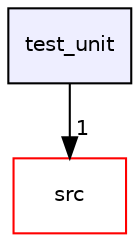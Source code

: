 digraph "/home/tomas/Desktop/SETR/setr_proj4/test_unit" {
  compound=true
  node [ fontsize="10", fontname="Helvetica"];
  edge [ labelfontsize="10", labelfontname="Helvetica"];
  dir_29a0f0d0b96854cfe69d4738450c65e9 [shape=box, label="test_unit", style="filled", fillcolor="#eeeeff", pencolor="black", URL="dir_29a0f0d0b96854cfe69d4738450c65e9.html"];
  dir_68267d1309a1af8e8297ef4c3efbcdba [shape=box label="src" fillcolor="white" style="filled" color="red" URL="dir_68267d1309a1af8e8297ef4c3efbcdba.html"];
  dir_29a0f0d0b96854cfe69d4738450c65e9->dir_68267d1309a1af8e8297ef4c3efbcdba [headlabel="1", labeldistance=1.5 headhref="dir_000002_000000.html"];
}
